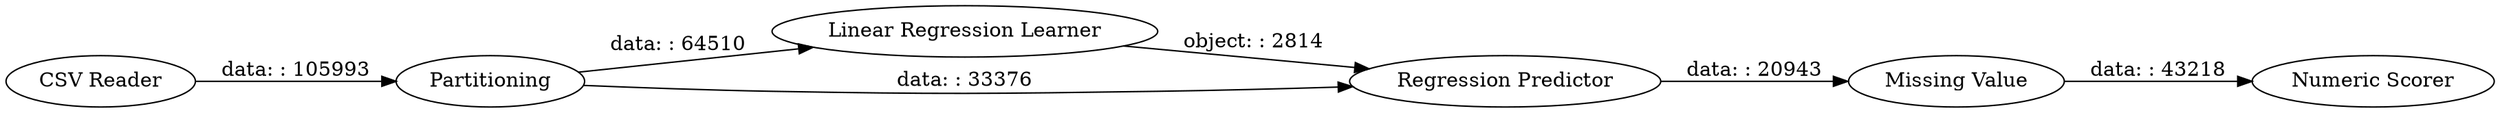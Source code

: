 digraph {
	"5636851311386224797_31" [label="Linear Regression Learner"]
	"5636851311386224797_1" [label="CSV Reader"]
	"5636851311386224797_30" [label="Numeric Scorer"]
	"5636851311386224797_32" [label="Regression Predictor"]
	"5636851311386224797_63" [label="Missing Value"]
	"5636851311386224797_29" [label=Partitioning]
	"5636851311386224797_1" -> "5636851311386224797_29" [label="data: : 105993"]
	"5636851311386224797_31" -> "5636851311386224797_32" [label="object: : 2814"]
	"5636851311386224797_29" -> "5636851311386224797_31" [label="data: : 64510"]
	"5636851311386224797_32" -> "5636851311386224797_63" [label="data: : 20943"]
	"5636851311386224797_29" -> "5636851311386224797_32" [label="data: : 33376"]
	"5636851311386224797_63" -> "5636851311386224797_30" [label="data: : 43218"]
	rankdir=LR
}
